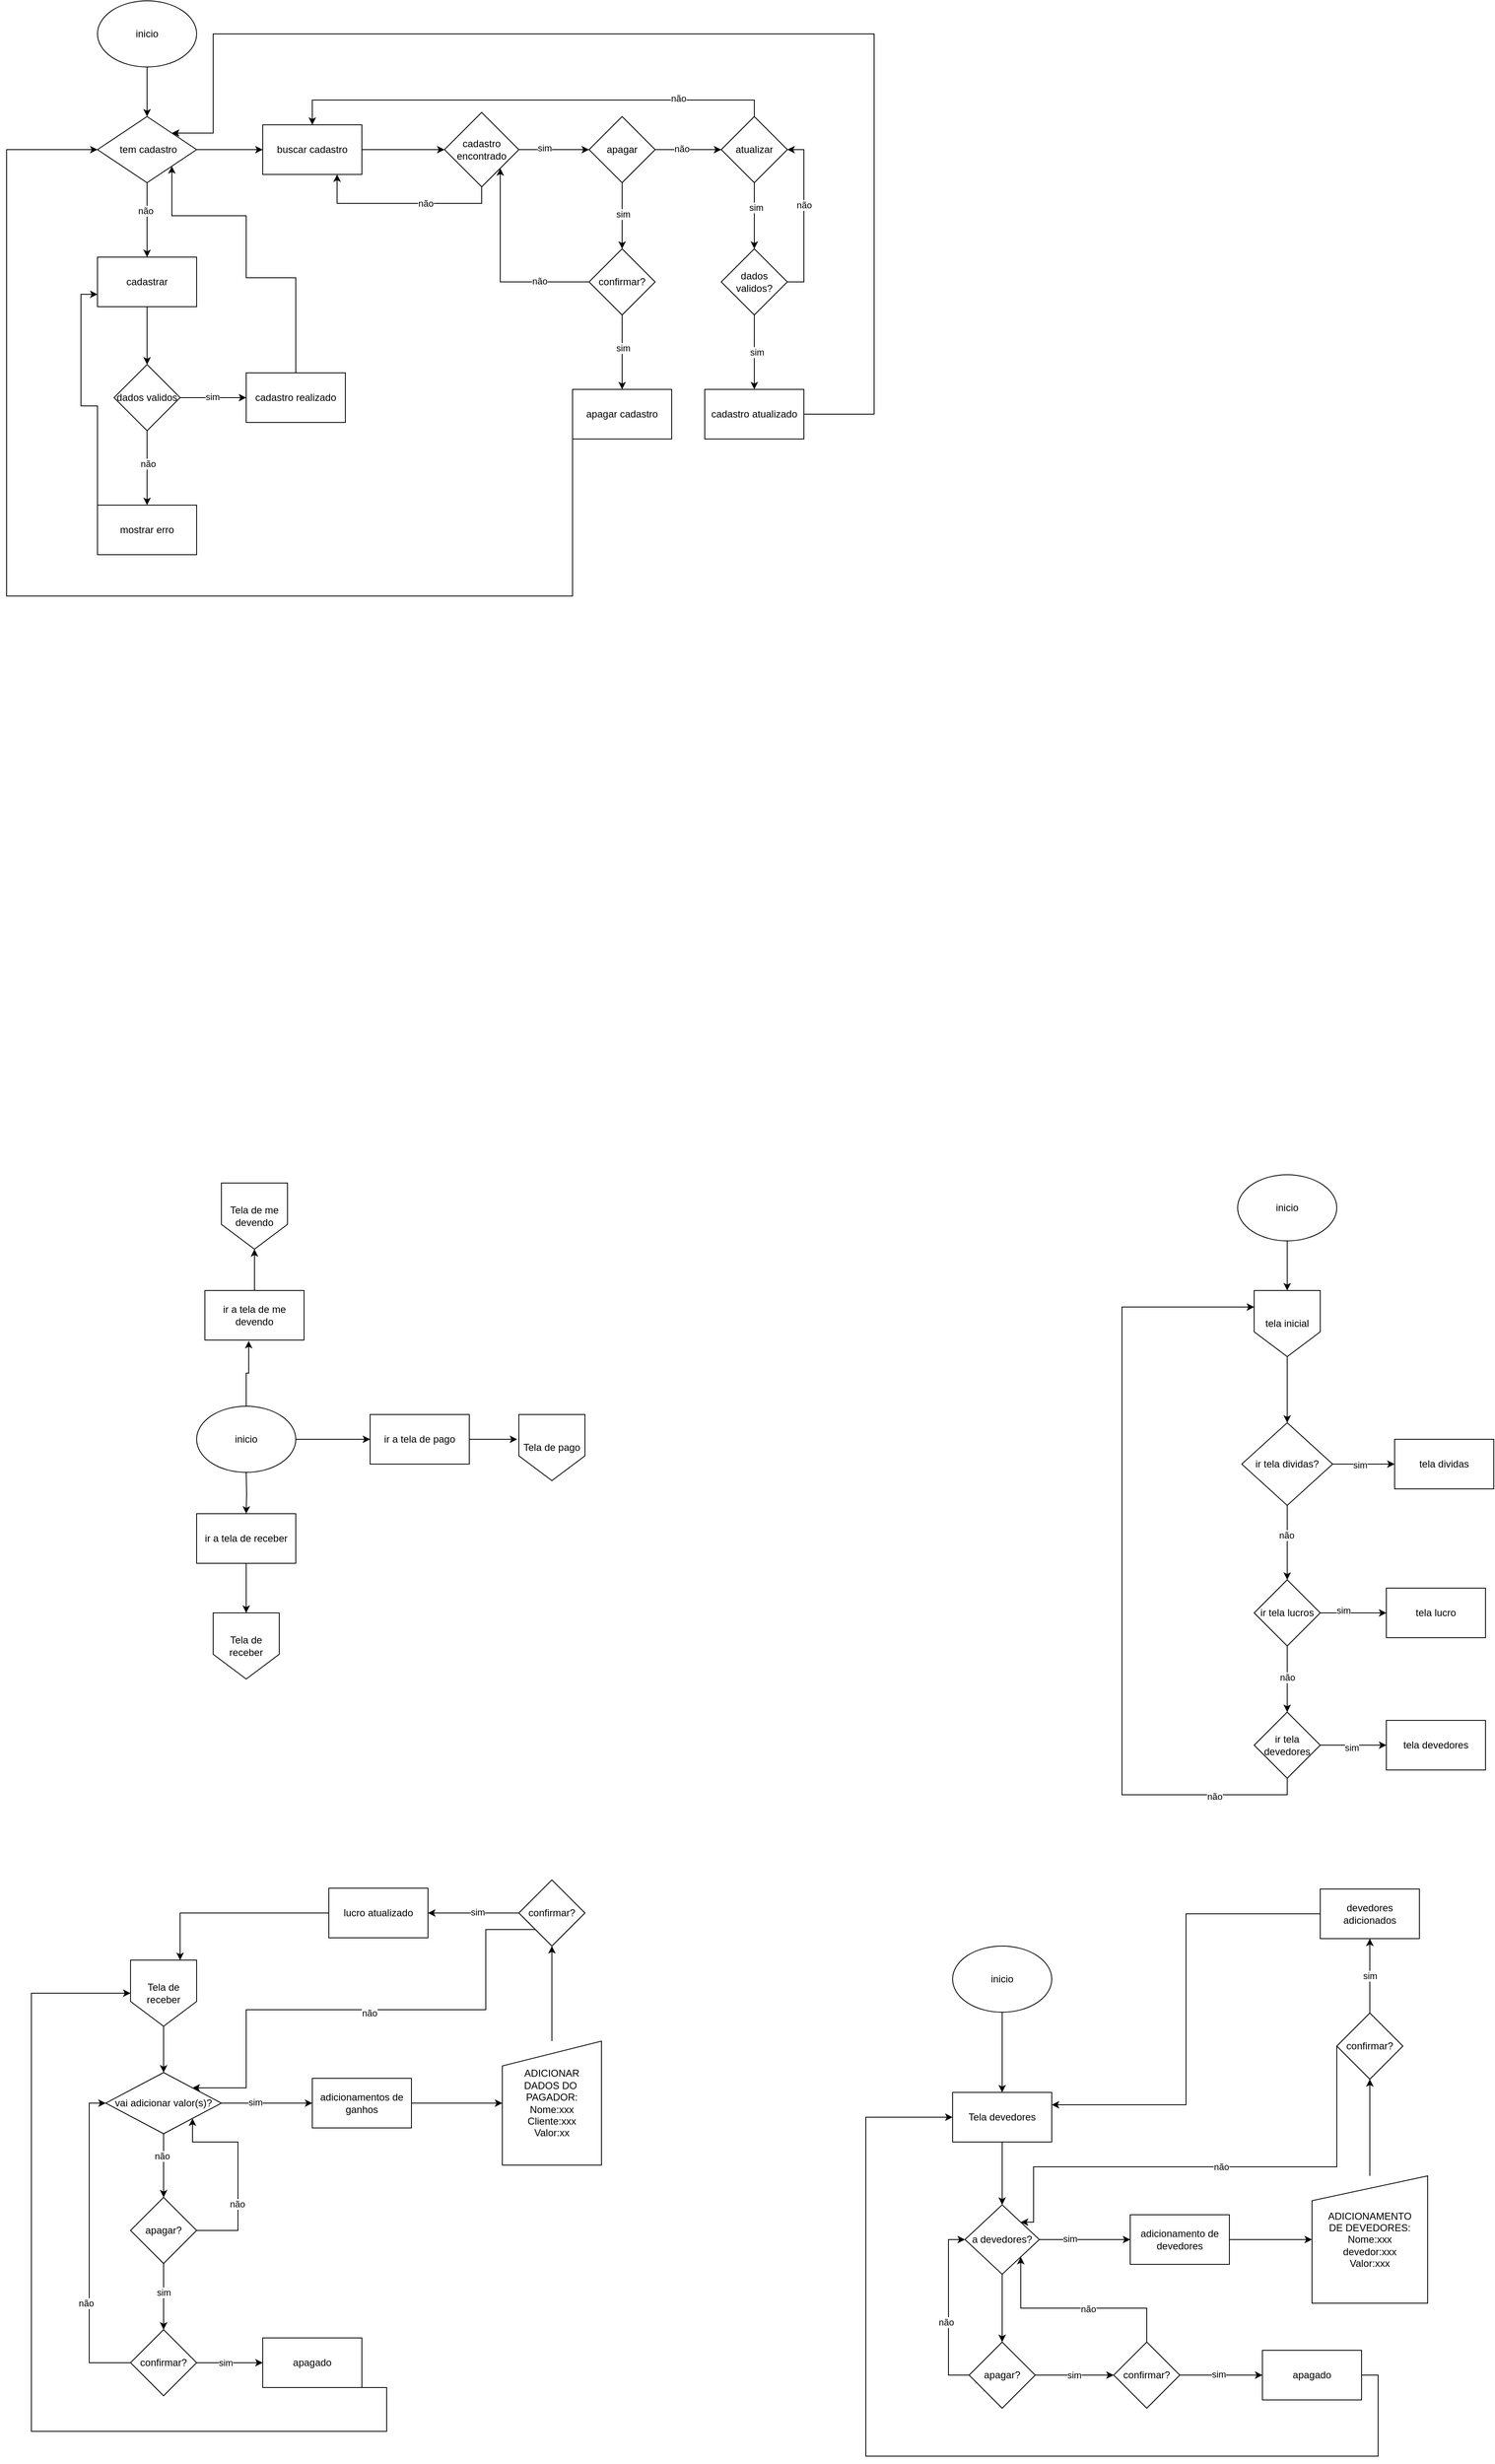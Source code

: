 <mxfile version="24.4.7" type="device">
  <diagram name="Página-1" id="Dq87rdSpJrZvdUK0JQJ7">
    <mxGraphModel dx="1434" dy="1951" grid="1" gridSize="10" guides="1" tooltips="1" connect="1" arrows="1" fold="1" page="1" pageScale="1" pageWidth="827" pageHeight="1169" math="0" shadow="0">
      <root>
        <mxCell id="0" />
        <mxCell id="1" parent="0" />
        <mxCell id="iWvtweeKXFTA9S-Jjv0f-59" style="edgeStyle=orthogonalEdgeStyle;rounded=0;orthogonalLoop=1;jettySize=auto;html=1;exitX=1;exitY=0.5;exitDx=0;exitDy=0;entryX=0;entryY=0.5;entryDx=0;entryDy=0;" parent="1" source="iWvtweeKXFTA9S-Jjv0f-1" target="iWvtweeKXFTA9S-Jjv0f-56" edge="1">
          <mxGeometry relative="1" as="geometry" />
        </mxCell>
        <mxCell id="iWvtweeKXFTA9S-Jjv0f-1" value="inicio" style="ellipse;whiteSpace=wrap;html=1;" parent="1" vertex="1">
          <mxGeometry x="370" y="1180" width="120" height="80" as="geometry" />
        </mxCell>
        <mxCell id="iWvtweeKXFTA9S-Jjv0f-16" style="edgeStyle=orthogonalEdgeStyle;rounded=0;orthogonalLoop=1;jettySize=auto;html=1;exitX=1;exitY=0.5;exitDx=0;exitDy=0;entryX=0;entryY=0.5;entryDx=0;entryDy=0;" parent="1" source="iWvtweeKXFTA9S-Jjv0f-9" target="StGAW8BH5rR5Qz4ilALS-1" edge="1">
          <mxGeometry relative="1" as="geometry">
            <mxPoint x="480" y="2022.5" as="targetPoint" />
          </mxGeometry>
        </mxCell>
        <mxCell id="iWvtweeKXFTA9S-Jjv0f-17" value="sim" style="edgeLabel;html=1;align=center;verticalAlign=middle;resizable=0;points=[];" parent="iWvtweeKXFTA9S-Jjv0f-16" vertex="1" connectable="0">
          <mxGeometry x="-0.251" y="1" relative="1" as="geometry">
            <mxPoint as="offset" />
          </mxGeometry>
        </mxCell>
        <mxCell id="StGAW8BH5rR5Qz4ilALS-13" value="" style="edgeStyle=orthogonalEdgeStyle;rounded=0;orthogonalLoop=1;jettySize=auto;html=1;" edge="1" parent="1" source="iWvtweeKXFTA9S-Jjv0f-9" target="StGAW8BH5rR5Qz4ilALS-12">
          <mxGeometry relative="1" as="geometry" />
        </mxCell>
        <mxCell id="StGAW8BH5rR5Qz4ilALS-16" value="não" style="edgeLabel;html=1;align=center;verticalAlign=middle;resizable=0;points=[];" vertex="1" connectable="0" parent="StGAW8BH5rR5Qz4ilALS-13">
          <mxGeometry x="-0.299" y="-2" relative="1" as="geometry">
            <mxPoint as="offset" />
          </mxGeometry>
        </mxCell>
        <mxCell id="iWvtweeKXFTA9S-Jjv0f-9" value="vai adicionar valor(s)?" style="rhombus;whiteSpace=wrap;html=1;" parent="1" vertex="1">
          <mxGeometry x="260" y="1986" width="140" height="74" as="geometry" />
        </mxCell>
        <mxCell id="iWvtweeKXFTA9S-Jjv0f-18" style="edgeStyle=orthogonalEdgeStyle;rounded=0;orthogonalLoop=1;jettySize=auto;html=1;exitX=0.5;exitY=1;exitDx=0;exitDy=0;entryX=0.5;entryY=0;entryDx=0;entryDy=0;" parent="1" target="iWvtweeKXFTA9S-Jjv0f-54" edge="1">
          <mxGeometry relative="1" as="geometry">
            <mxPoint x="430" y="1302" as="targetPoint" />
            <mxPoint x="430" y="1260" as="sourcePoint" />
          </mxGeometry>
        </mxCell>
        <mxCell id="iWvtweeKXFTA9S-Jjv0f-53" style="edgeStyle=orthogonalEdgeStyle;rounded=0;orthogonalLoop=1;jettySize=auto;html=1;exitX=0.5;exitY=1;exitDx=0;exitDy=0;entryX=0.5;entryY=0;entryDx=0;entryDy=0;" parent="1" source="iWvtweeKXFTA9S-Jjv0f-54" target="iWvtweeKXFTA9S-Jjv0f-22" edge="1">
          <mxGeometry relative="1" as="geometry">
            <mxPoint x="430" y="1390" as="sourcePoint" />
          </mxGeometry>
        </mxCell>
        <mxCell id="iWvtweeKXFTA9S-Jjv0f-22" value="Tela de receber" style="shape=offPageConnector;whiteSpace=wrap;html=1;" parent="1" vertex="1">
          <mxGeometry x="390" y="1430" width="80" height="80" as="geometry" />
        </mxCell>
        <mxCell id="iWvtweeKXFTA9S-Jjv0f-45" style="edgeStyle=orthogonalEdgeStyle;rounded=0;orthogonalLoop=1;jettySize=auto;html=1;exitX=0.5;exitY=1;exitDx=0;exitDy=0;entryX=0.5;entryY=0;entryDx=0;entryDy=0;" parent="1" source="iWvtweeKXFTA9S-Jjv0f-44" target="iWvtweeKXFTA9S-Jjv0f-9" edge="1">
          <mxGeometry relative="1" as="geometry" />
        </mxCell>
        <mxCell id="iWvtweeKXFTA9S-Jjv0f-44" value="Tela de receber" style="shape=offPageConnector;whiteSpace=wrap;html=1;" parent="1" vertex="1">
          <mxGeometry x="290" y="1850" width="80" height="80" as="geometry" />
        </mxCell>
        <mxCell id="iWvtweeKXFTA9S-Jjv0f-54" value="ir a tela de receber" style="rounded=0;whiteSpace=wrap;html=1;" parent="1" vertex="1">
          <mxGeometry x="370" y="1310" width="120" height="60" as="geometry" />
        </mxCell>
        <mxCell id="iWvtweeKXFTA9S-Jjv0f-56" value="ir a tela de pago" style="rounded=0;whiteSpace=wrap;html=1;" parent="1" vertex="1">
          <mxGeometry x="580" y="1190" width="120" height="60" as="geometry" />
        </mxCell>
        <mxCell id="iWvtweeKXFTA9S-Jjv0f-57" value="Tela de pago" style="shape=offPageConnector;whiteSpace=wrap;html=1;" parent="1" vertex="1">
          <mxGeometry x="760" y="1190" width="80" height="80" as="geometry" />
        </mxCell>
        <mxCell id="iWvtweeKXFTA9S-Jjv0f-58" style="edgeStyle=orthogonalEdgeStyle;rounded=0;orthogonalLoop=1;jettySize=auto;html=1;entryX=-0.025;entryY=0.375;entryDx=0;entryDy=0;entryPerimeter=0;" parent="1" source="iWvtweeKXFTA9S-Jjv0f-56" target="iWvtweeKXFTA9S-Jjv0f-57" edge="1">
          <mxGeometry relative="1" as="geometry" />
        </mxCell>
        <mxCell id="iWvtweeKXFTA9S-Jjv0f-66" style="edgeStyle=orthogonalEdgeStyle;rounded=0;orthogonalLoop=1;jettySize=auto;html=1;exitX=0.5;exitY=0;exitDx=0;exitDy=0;entryX=0.5;entryY=1;entryDx=0;entryDy=0;" parent="1" source="iWvtweeKXFTA9S-Jjv0f-60" target="iWvtweeKXFTA9S-Jjv0f-61" edge="1">
          <mxGeometry relative="1" as="geometry" />
        </mxCell>
        <mxCell id="iWvtweeKXFTA9S-Jjv0f-60" value="ir a tela de me devendo" style="rounded=0;whiteSpace=wrap;html=1;" parent="1" vertex="1">
          <mxGeometry x="380" y="1040" width="120" height="60" as="geometry" />
        </mxCell>
        <mxCell id="iWvtweeKXFTA9S-Jjv0f-61" value="Tela de me devendo" style="shape=offPageConnector;whiteSpace=wrap;html=1;" parent="1" vertex="1">
          <mxGeometry x="400" y="910" width="80" height="80" as="geometry" />
        </mxCell>
        <mxCell id="iWvtweeKXFTA9S-Jjv0f-65" style="edgeStyle=orthogonalEdgeStyle;rounded=0;orthogonalLoop=1;jettySize=auto;html=1;exitX=0.5;exitY=0;exitDx=0;exitDy=0;entryX=0.442;entryY=1.017;entryDx=0;entryDy=0;entryPerimeter=0;" parent="1" source="iWvtweeKXFTA9S-Jjv0f-1" target="iWvtweeKXFTA9S-Jjv0f-60" edge="1">
          <mxGeometry relative="1" as="geometry" />
        </mxCell>
        <mxCell id="iWvtweeKXFTA9S-Jjv0f-79" style="edgeStyle=orthogonalEdgeStyle;rounded=0;orthogonalLoop=1;jettySize=auto;html=1;exitX=0.5;exitY=1;exitDx=0;exitDy=0;entryX=0.5;entryY=0;entryDx=0;entryDy=0;" parent="1" source="iWvtweeKXFTA9S-Jjv0f-77" target="iWvtweeKXFTA9S-Jjv0f-78" edge="1">
          <mxGeometry relative="1" as="geometry" />
        </mxCell>
        <mxCell id="iWvtweeKXFTA9S-Jjv0f-77" value="inicio" style="ellipse;whiteSpace=wrap;html=1;" parent="1" vertex="1">
          <mxGeometry x="250" y="-520" width="120" height="80" as="geometry" />
        </mxCell>
        <mxCell id="StGAW8BH5rR5Qz4ilALS-88" value="" style="edgeStyle=orthogonalEdgeStyle;rounded=0;orthogonalLoop=1;jettySize=auto;html=1;" edge="1" parent="1" source="iWvtweeKXFTA9S-Jjv0f-78" target="StGAW8BH5rR5Qz4ilALS-87">
          <mxGeometry relative="1" as="geometry" />
        </mxCell>
        <mxCell id="StGAW8BH5rR5Qz4ilALS-104" value="" style="edgeStyle=orthogonalEdgeStyle;rounded=0;orthogonalLoop=1;jettySize=auto;html=1;" edge="1" parent="1" source="iWvtweeKXFTA9S-Jjv0f-78" target="StGAW8BH5rR5Qz4ilALS-103">
          <mxGeometry relative="1" as="geometry" />
        </mxCell>
        <mxCell id="StGAW8BH5rR5Qz4ilALS-124" value="não" style="edgeLabel;html=1;align=center;verticalAlign=middle;resizable=0;points=[];" vertex="1" connectable="0" parent="StGAW8BH5rR5Qz4ilALS-104">
          <mxGeometry x="-0.244" y="-2" relative="1" as="geometry">
            <mxPoint as="offset" />
          </mxGeometry>
        </mxCell>
        <mxCell id="iWvtweeKXFTA9S-Jjv0f-78" value="&amp;nbsp;tem cadastro" style="rhombus;whiteSpace=wrap;html=1;" parent="1" vertex="1">
          <mxGeometry x="250" y="-380" width="120" height="80" as="geometry" />
        </mxCell>
        <mxCell id="StGAW8BH5rR5Qz4ilALS-3" style="edgeStyle=orthogonalEdgeStyle;rounded=0;orthogonalLoop=1;jettySize=auto;html=1;exitX=1;exitY=0.5;exitDx=0;exitDy=0;entryX=0;entryY=0.5;entryDx=0;entryDy=0;" edge="1" parent="1" source="StGAW8BH5rR5Qz4ilALS-1" target="StGAW8BH5rR5Qz4ilALS-2">
          <mxGeometry relative="1" as="geometry" />
        </mxCell>
        <mxCell id="StGAW8BH5rR5Qz4ilALS-1" value="adicionamentos de ganhos" style="rounded=0;whiteSpace=wrap;html=1;" vertex="1" parent="1">
          <mxGeometry x="510" y="1993" width="120" height="60" as="geometry" />
        </mxCell>
        <mxCell id="StGAW8BH5rR5Qz4ilALS-5" value="" style="edgeStyle=orthogonalEdgeStyle;rounded=0;orthogonalLoop=1;jettySize=auto;html=1;" edge="1" parent="1" source="StGAW8BH5rR5Qz4ilALS-2" target="StGAW8BH5rR5Qz4ilALS-4">
          <mxGeometry relative="1" as="geometry" />
        </mxCell>
        <mxCell id="StGAW8BH5rR5Qz4ilALS-2" value="ADICIONAR&lt;div&gt;DADOS DO&amp;nbsp;&lt;/div&gt;&lt;div&gt;PAGADOR:&lt;/div&gt;&lt;div&gt;Nome:xxx&lt;/div&gt;&lt;div&gt;Cliente:xxx&lt;/div&gt;&lt;div&gt;Valor:xx&lt;/div&gt;" style="shape=manualInput;whiteSpace=wrap;html=1;" vertex="1" parent="1">
          <mxGeometry x="740" y="1948" width="120" height="150" as="geometry" />
        </mxCell>
        <mxCell id="StGAW8BH5rR5Qz4ilALS-7" value="" style="edgeStyle=orthogonalEdgeStyle;rounded=0;orthogonalLoop=1;jettySize=auto;html=1;" edge="1" parent="1" source="StGAW8BH5rR5Qz4ilALS-4" target="StGAW8BH5rR5Qz4ilALS-6">
          <mxGeometry relative="1" as="geometry" />
        </mxCell>
        <mxCell id="StGAW8BH5rR5Qz4ilALS-9" value="sim" style="edgeLabel;html=1;align=center;verticalAlign=middle;resizable=0;points=[];" vertex="1" connectable="0" parent="StGAW8BH5rR5Qz4ilALS-7">
          <mxGeometry x="-0.091" y="-1" relative="1" as="geometry">
            <mxPoint as="offset" />
          </mxGeometry>
        </mxCell>
        <mxCell id="StGAW8BH5rR5Qz4ilALS-10" style="edgeStyle=orthogonalEdgeStyle;rounded=0;orthogonalLoop=1;jettySize=auto;html=1;exitX=0;exitY=1;exitDx=0;exitDy=0;entryX=1;entryY=0;entryDx=0;entryDy=0;" edge="1" parent="1" source="StGAW8BH5rR5Qz4ilALS-4" target="iWvtweeKXFTA9S-Jjv0f-9">
          <mxGeometry relative="1" as="geometry">
            <Array as="points">
              <mxPoint x="720" y="1813" />
              <mxPoint x="720" y="1910" />
              <mxPoint x="430" y="1910" />
              <mxPoint x="430" y="2005" />
            </Array>
          </mxGeometry>
        </mxCell>
        <mxCell id="StGAW8BH5rR5Qz4ilALS-11" value="não" style="edgeLabel;html=1;align=center;verticalAlign=middle;resizable=0;points=[];" vertex="1" connectable="0" parent="StGAW8BH5rR5Qz4ilALS-10">
          <mxGeometry x="-0.015" y="4" relative="1" as="geometry">
            <mxPoint as="offset" />
          </mxGeometry>
        </mxCell>
        <mxCell id="StGAW8BH5rR5Qz4ilALS-4" value="confirmar?" style="rhombus;whiteSpace=wrap;html=1;" vertex="1" parent="1">
          <mxGeometry x="760" y="1753" width="80" height="80" as="geometry" />
        </mxCell>
        <mxCell id="StGAW8BH5rR5Qz4ilALS-8" style="edgeStyle=orthogonalEdgeStyle;rounded=0;orthogonalLoop=1;jettySize=auto;html=1;exitX=0;exitY=0.5;exitDx=0;exitDy=0;entryX=0.75;entryY=0;entryDx=0;entryDy=0;" edge="1" parent="1" source="StGAW8BH5rR5Qz4ilALS-6" target="iWvtweeKXFTA9S-Jjv0f-44">
          <mxGeometry relative="1" as="geometry" />
        </mxCell>
        <mxCell id="StGAW8BH5rR5Qz4ilALS-6" value="lucro atualizado" style="whiteSpace=wrap;html=1;" vertex="1" parent="1">
          <mxGeometry x="530" y="1763" width="120" height="60" as="geometry" />
        </mxCell>
        <mxCell id="StGAW8BH5rR5Qz4ilALS-15" value="" style="edgeStyle=orthogonalEdgeStyle;rounded=0;orthogonalLoop=1;jettySize=auto;html=1;" edge="1" parent="1" source="StGAW8BH5rR5Qz4ilALS-12" target="StGAW8BH5rR5Qz4ilALS-14">
          <mxGeometry relative="1" as="geometry" />
        </mxCell>
        <mxCell id="StGAW8BH5rR5Qz4ilALS-17" value="sim" style="edgeLabel;html=1;align=center;verticalAlign=middle;resizable=0;points=[];" vertex="1" connectable="0" parent="StGAW8BH5rR5Qz4ilALS-15">
          <mxGeometry x="-0.125" relative="1" as="geometry">
            <mxPoint as="offset" />
          </mxGeometry>
        </mxCell>
        <mxCell id="StGAW8BH5rR5Qz4ilALS-21" style="edgeStyle=orthogonalEdgeStyle;rounded=0;orthogonalLoop=1;jettySize=auto;html=1;exitX=1;exitY=0.5;exitDx=0;exitDy=0;entryX=1;entryY=1;entryDx=0;entryDy=0;" edge="1" parent="1" source="StGAW8BH5rR5Qz4ilALS-12" target="iWvtweeKXFTA9S-Jjv0f-9">
          <mxGeometry relative="1" as="geometry">
            <Array as="points">
              <mxPoint x="420" y="2177" />
              <mxPoint x="420" y="2070" />
              <mxPoint x="365" y="2070" />
            </Array>
          </mxGeometry>
        </mxCell>
        <mxCell id="StGAW8BH5rR5Qz4ilALS-22" value="não" style="edgeLabel;html=1;align=center;verticalAlign=middle;resizable=0;points=[];" vertex="1" connectable="0" parent="StGAW8BH5rR5Qz4ilALS-21">
          <mxGeometry x="-0.313" y="1" relative="1" as="geometry">
            <mxPoint as="offset" />
          </mxGeometry>
        </mxCell>
        <mxCell id="StGAW8BH5rR5Qz4ilALS-12" value="apagar?" style="rhombus;whiteSpace=wrap;html=1;" vertex="1" parent="1">
          <mxGeometry x="290" y="2137" width="80" height="80" as="geometry" />
        </mxCell>
        <mxCell id="StGAW8BH5rR5Qz4ilALS-20" value="" style="edgeStyle=orthogonalEdgeStyle;rounded=0;orthogonalLoop=1;jettySize=auto;html=1;" edge="1" parent="1" source="StGAW8BH5rR5Qz4ilALS-14" target="StGAW8BH5rR5Qz4ilALS-19">
          <mxGeometry relative="1" as="geometry" />
        </mxCell>
        <mxCell id="StGAW8BH5rR5Qz4ilALS-25" value="sim" style="edgeLabel;html=1;align=center;verticalAlign=middle;resizable=0;points=[];" vertex="1" connectable="0" parent="StGAW8BH5rR5Qz4ilALS-20">
          <mxGeometry x="-0.125" relative="1" as="geometry">
            <mxPoint as="offset" />
          </mxGeometry>
        </mxCell>
        <mxCell id="StGAW8BH5rR5Qz4ilALS-23" style="edgeStyle=orthogonalEdgeStyle;rounded=0;orthogonalLoop=1;jettySize=auto;html=1;exitX=0;exitY=0.5;exitDx=0;exitDy=0;entryX=0;entryY=0.5;entryDx=0;entryDy=0;" edge="1" parent="1" source="StGAW8BH5rR5Qz4ilALS-14" target="iWvtweeKXFTA9S-Jjv0f-9">
          <mxGeometry relative="1" as="geometry" />
        </mxCell>
        <mxCell id="StGAW8BH5rR5Qz4ilALS-24" value="não" style="edgeLabel;html=1;align=center;verticalAlign=middle;resizable=0;points=[];" vertex="1" connectable="0" parent="StGAW8BH5rR5Qz4ilALS-23">
          <mxGeometry x="-0.365" y="4" relative="1" as="geometry">
            <mxPoint as="offset" />
          </mxGeometry>
        </mxCell>
        <mxCell id="StGAW8BH5rR5Qz4ilALS-14" value="confirmar?" style="rhombus;whiteSpace=wrap;html=1;" vertex="1" parent="1">
          <mxGeometry x="290" y="2297" width="80" height="80" as="geometry" />
        </mxCell>
        <mxCell id="StGAW8BH5rR5Qz4ilALS-62" style="edgeStyle=orthogonalEdgeStyle;rounded=0;orthogonalLoop=1;jettySize=auto;html=1;exitX=1;exitY=1;exitDx=0;exitDy=0;entryX=0;entryY=0.5;entryDx=0;entryDy=0;" edge="1" parent="1" source="StGAW8BH5rR5Qz4ilALS-19" target="iWvtweeKXFTA9S-Jjv0f-44">
          <mxGeometry relative="1" as="geometry">
            <Array as="points">
              <mxPoint x="600" y="2367" />
              <mxPoint x="600" y="2420" />
              <mxPoint x="170" y="2420" />
              <mxPoint x="170" y="1890" />
            </Array>
          </mxGeometry>
        </mxCell>
        <mxCell id="StGAW8BH5rR5Qz4ilALS-19" value="apagado" style="whiteSpace=wrap;html=1;" vertex="1" parent="1">
          <mxGeometry x="450" y="2307" width="120" height="60" as="geometry" />
        </mxCell>
        <mxCell id="StGAW8BH5rR5Qz4ilALS-56" style="edgeStyle=orthogonalEdgeStyle;rounded=0;orthogonalLoop=1;jettySize=auto;html=1;exitX=0.5;exitY=1;exitDx=0;exitDy=0;entryX=0.5;entryY=0;entryDx=0;entryDy=0;" edge="1" parent="1" source="StGAW8BH5rR5Qz4ilALS-26" target="StGAW8BH5rR5Qz4ilALS-55">
          <mxGeometry relative="1" as="geometry" />
        </mxCell>
        <mxCell id="StGAW8BH5rR5Qz4ilALS-26" value="inicio" style="ellipse;whiteSpace=wrap;html=1;" vertex="1" parent="1">
          <mxGeometry x="1285" y="1833" width="120" height="80" as="geometry" />
        </mxCell>
        <mxCell id="StGAW8BH5rR5Qz4ilALS-30" value="" style="edgeStyle=orthogonalEdgeStyle;rounded=0;orthogonalLoop=1;jettySize=auto;html=1;" edge="1" parent="1" source="StGAW8BH5rR5Qz4ilALS-27" target="StGAW8BH5rR5Qz4ilALS-29">
          <mxGeometry relative="1" as="geometry" />
        </mxCell>
        <mxCell id="StGAW8BH5rR5Qz4ilALS-41" value="sim" style="edgeLabel;html=1;align=center;verticalAlign=middle;resizable=0;points=[];" vertex="1" connectable="0" parent="StGAW8BH5rR5Qz4ilALS-30">
          <mxGeometry x="-0.323" y="1" relative="1" as="geometry">
            <mxPoint as="offset" />
          </mxGeometry>
        </mxCell>
        <mxCell id="StGAW8BH5rR5Qz4ilALS-43" value="" style="edgeStyle=orthogonalEdgeStyle;rounded=0;orthogonalLoop=1;jettySize=auto;html=1;" edge="1" parent="1" source="StGAW8BH5rR5Qz4ilALS-27" target="StGAW8BH5rR5Qz4ilALS-42">
          <mxGeometry relative="1" as="geometry" />
        </mxCell>
        <mxCell id="StGAW8BH5rR5Qz4ilALS-27" value="a devedores?" style="rhombus;whiteSpace=wrap;html=1;" vertex="1" parent="1">
          <mxGeometry x="1300" y="2146" width="90" height="84" as="geometry" />
        </mxCell>
        <mxCell id="StGAW8BH5rR5Qz4ilALS-32" style="edgeStyle=orthogonalEdgeStyle;rounded=0;orthogonalLoop=1;jettySize=auto;html=1;exitX=1;exitY=0.5;exitDx=0;exitDy=0;entryX=0;entryY=0.5;entryDx=0;entryDy=0;" edge="1" parent="1" source="StGAW8BH5rR5Qz4ilALS-29" target="StGAW8BH5rR5Qz4ilALS-31">
          <mxGeometry relative="1" as="geometry" />
        </mxCell>
        <mxCell id="StGAW8BH5rR5Qz4ilALS-29" value="adicionamento de devedores" style="whiteSpace=wrap;html=1;" vertex="1" parent="1">
          <mxGeometry x="1500" y="2158" width="120" height="60" as="geometry" />
        </mxCell>
        <mxCell id="StGAW8BH5rR5Qz4ilALS-34" value="" style="edgeStyle=orthogonalEdgeStyle;rounded=0;orthogonalLoop=1;jettySize=auto;html=1;" edge="1" parent="1" source="StGAW8BH5rR5Qz4ilALS-31" target="StGAW8BH5rR5Qz4ilALS-33">
          <mxGeometry relative="1" as="geometry" />
        </mxCell>
        <mxCell id="StGAW8BH5rR5Qz4ilALS-31" value="ADICIONAMENTO&lt;div&gt;DE DEVEDORES:&lt;/div&gt;&lt;div&gt;Nome:xxx&lt;/div&gt;&lt;div&gt;devedor:xxx&lt;/div&gt;&lt;div&gt;Valor:xxx&lt;/div&gt;" style="shape=manualInput;whiteSpace=wrap;html=1;" vertex="1" parent="1">
          <mxGeometry x="1720" y="2111" width="140" height="154" as="geometry" />
        </mxCell>
        <mxCell id="StGAW8BH5rR5Qz4ilALS-36" value="" style="edgeStyle=orthogonalEdgeStyle;rounded=0;orthogonalLoop=1;jettySize=auto;html=1;" edge="1" parent="1" source="StGAW8BH5rR5Qz4ilALS-33" target="StGAW8BH5rR5Qz4ilALS-35">
          <mxGeometry relative="1" as="geometry" />
        </mxCell>
        <mxCell id="StGAW8BH5rR5Qz4ilALS-37" value="sim" style="edgeLabel;html=1;align=center;verticalAlign=middle;resizable=0;points=[];" vertex="1" connectable="0" parent="StGAW8BH5rR5Qz4ilALS-36">
          <mxGeometry relative="1" as="geometry">
            <mxPoint as="offset" />
          </mxGeometry>
        </mxCell>
        <mxCell id="StGAW8BH5rR5Qz4ilALS-38" style="edgeStyle=orthogonalEdgeStyle;rounded=0;orthogonalLoop=1;jettySize=auto;html=1;exitX=0;exitY=0.5;exitDx=0;exitDy=0;entryX=1;entryY=0;entryDx=0;entryDy=0;" edge="1" parent="1" source="StGAW8BH5rR5Qz4ilALS-33" target="StGAW8BH5rR5Qz4ilALS-27">
          <mxGeometry relative="1" as="geometry">
            <Array as="points">
              <mxPoint x="1750" y="2100" />
              <mxPoint x="1383" y="2100" />
            </Array>
          </mxGeometry>
        </mxCell>
        <mxCell id="StGAW8BH5rR5Qz4ilALS-39" value="não" style="edgeLabel;html=1;align=center;verticalAlign=middle;resizable=0;points=[];" vertex="1" connectable="0" parent="StGAW8BH5rR5Qz4ilALS-38">
          <mxGeometry x="-0.039" relative="1" as="geometry">
            <mxPoint as="offset" />
          </mxGeometry>
        </mxCell>
        <mxCell id="StGAW8BH5rR5Qz4ilALS-33" value="confirmar?" style="rhombus;whiteSpace=wrap;html=1;" vertex="1" parent="1">
          <mxGeometry x="1750" y="1914" width="80" height="80" as="geometry" />
        </mxCell>
        <mxCell id="StGAW8BH5rR5Qz4ilALS-57" style="edgeStyle=orthogonalEdgeStyle;rounded=0;orthogonalLoop=1;jettySize=auto;html=1;exitX=0;exitY=0.5;exitDx=0;exitDy=0;entryX=1;entryY=0.25;entryDx=0;entryDy=0;" edge="1" parent="1" source="StGAW8BH5rR5Qz4ilALS-35" target="StGAW8BH5rR5Qz4ilALS-55">
          <mxGeometry relative="1" as="geometry" />
        </mxCell>
        <mxCell id="StGAW8BH5rR5Qz4ilALS-35" value="devedores adicionados" style="whiteSpace=wrap;html=1;" vertex="1" parent="1">
          <mxGeometry x="1730" y="1764" width="120" height="60" as="geometry" />
        </mxCell>
        <mxCell id="StGAW8BH5rR5Qz4ilALS-45" value="" style="edgeStyle=orthogonalEdgeStyle;rounded=0;orthogonalLoop=1;jettySize=auto;html=1;" edge="1" parent="1" source="StGAW8BH5rR5Qz4ilALS-42" target="StGAW8BH5rR5Qz4ilALS-44">
          <mxGeometry relative="1" as="geometry" />
        </mxCell>
        <mxCell id="StGAW8BH5rR5Qz4ilALS-52" value="sim" style="edgeLabel;html=1;align=center;verticalAlign=middle;resizable=0;points=[];" vertex="1" connectable="0" parent="StGAW8BH5rR5Qz4ilALS-45">
          <mxGeometry x="-0.025" relative="1" as="geometry">
            <mxPoint as="offset" />
          </mxGeometry>
        </mxCell>
        <mxCell id="StGAW8BH5rR5Qz4ilALS-50" style="edgeStyle=orthogonalEdgeStyle;rounded=0;orthogonalLoop=1;jettySize=auto;html=1;exitX=0;exitY=0.5;exitDx=0;exitDy=0;entryX=0;entryY=0.5;entryDx=0;entryDy=0;" edge="1" parent="1" source="StGAW8BH5rR5Qz4ilALS-42" target="StGAW8BH5rR5Qz4ilALS-27">
          <mxGeometry relative="1" as="geometry" />
        </mxCell>
        <mxCell id="StGAW8BH5rR5Qz4ilALS-51" value="não" style="edgeLabel;html=1;align=center;verticalAlign=middle;resizable=0;points=[];" vertex="1" connectable="0" parent="StGAW8BH5rR5Qz4ilALS-50">
          <mxGeometry x="-0.148" y="3" relative="1" as="geometry">
            <mxPoint as="offset" />
          </mxGeometry>
        </mxCell>
        <mxCell id="StGAW8BH5rR5Qz4ilALS-42" value="apagar?" style="rhombus;whiteSpace=wrap;html=1;" vertex="1" parent="1">
          <mxGeometry x="1305" y="2312" width="80" height="80" as="geometry" />
        </mxCell>
        <mxCell id="StGAW8BH5rR5Qz4ilALS-47" value="" style="edgeStyle=orthogonalEdgeStyle;rounded=0;orthogonalLoop=1;jettySize=auto;html=1;" edge="1" parent="1" source="StGAW8BH5rR5Qz4ilALS-44" target="StGAW8BH5rR5Qz4ilALS-46">
          <mxGeometry relative="1" as="geometry" />
        </mxCell>
        <mxCell id="StGAW8BH5rR5Qz4ilALS-53" value="sim" style="edgeLabel;html=1;align=center;verticalAlign=middle;resizable=0;points=[];" vertex="1" connectable="0" parent="StGAW8BH5rR5Qz4ilALS-47">
          <mxGeometry x="-0.067" y="1" relative="1" as="geometry">
            <mxPoint as="offset" />
          </mxGeometry>
        </mxCell>
        <mxCell id="StGAW8BH5rR5Qz4ilALS-48" style="edgeStyle=orthogonalEdgeStyle;rounded=0;orthogonalLoop=1;jettySize=auto;html=1;exitX=0.5;exitY=0;exitDx=0;exitDy=0;entryX=1;entryY=1;entryDx=0;entryDy=0;" edge="1" parent="1" source="StGAW8BH5rR5Qz4ilALS-44" target="StGAW8BH5rR5Qz4ilALS-27">
          <mxGeometry relative="1" as="geometry" />
        </mxCell>
        <mxCell id="StGAW8BH5rR5Qz4ilALS-49" value="não" style="edgeLabel;html=1;align=center;verticalAlign=middle;resizable=0;points=[];" vertex="1" connectable="0" parent="StGAW8BH5rR5Qz4ilALS-48">
          <mxGeometry x="-0.118" y="1" relative="1" as="geometry">
            <mxPoint as="offset" />
          </mxGeometry>
        </mxCell>
        <mxCell id="StGAW8BH5rR5Qz4ilALS-44" value="confirmar?" style="rhombus;whiteSpace=wrap;html=1;" vertex="1" parent="1">
          <mxGeometry x="1480" y="2312" width="80" height="80" as="geometry" />
        </mxCell>
        <mxCell id="StGAW8BH5rR5Qz4ilALS-60" style="edgeStyle=orthogonalEdgeStyle;rounded=0;orthogonalLoop=1;jettySize=auto;html=1;exitX=1;exitY=0.5;exitDx=0;exitDy=0;entryX=0;entryY=0.5;entryDx=0;entryDy=0;" edge="1" parent="1" source="StGAW8BH5rR5Qz4ilALS-46" target="StGAW8BH5rR5Qz4ilALS-55">
          <mxGeometry relative="1" as="geometry">
            <mxPoint x="1910" y="2347" as="targetPoint" />
            <Array as="points">
              <mxPoint x="1800" y="2352" />
              <mxPoint x="1800" y="2450" />
              <mxPoint x="1180" y="2450" />
              <mxPoint x="1180" y="2040" />
            </Array>
          </mxGeometry>
        </mxCell>
        <mxCell id="StGAW8BH5rR5Qz4ilALS-46" value="apagado" style="whiteSpace=wrap;html=1;" vertex="1" parent="1">
          <mxGeometry x="1660" y="2322" width="120" height="60" as="geometry" />
        </mxCell>
        <mxCell id="StGAW8BH5rR5Qz4ilALS-58" style="edgeStyle=orthogonalEdgeStyle;rounded=0;orthogonalLoop=1;jettySize=auto;html=1;exitX=0.5;exitY=1;exitDx=0;exitDy=0;entryX=0.5;entryY=0;entryDx=0;entryDy=0;" edge="1" parent="1" source="StGAW8BH5rR5Qz4ilALS-55" target="StGAW8BH5rR5Qz4ilALS-27">
          <mxGeometry relative="1" as="geometry" />
        </mxCell>
        <mxCell id="StGAW8BH5rR5Qz4ilALS-55" value="Tela devedores" style="rounded=0;whiteSpace=wrap;html=1;" vertex="1" parent="1">
          <mxGeometry x="1285" y="2010" width="120" height="60" as="geometry" />
        </mxCell>
        <mxCell id="StGAW8BH5rR5Qz4ilALS-67" style="edgeStyle=orthogonalEdgeStyle;rounded=0;orthogonalLoop=1;jettySize=auto;html=1;exitX=0.5;exitY=1;exitDx=0;exitDy=0;entryX=0.5;entryY=0;entryDx=0;entryDy=0;" edge="1" parent="1" source="StGAW8BH5rR5Qz4ilALS-61" target="StGAW8BH5rR5Qz4ilALS-66">
          <mxGeometry relative="1" as="geometry" />
        </mxCell>
        <mxCell id="StGAW8BH5rR5Qz4ilALS-61" value="inicio" style="ellipse;whiteSpace=wrap;html=1;" vertex="1" parent="1">
          <mxGeometry x="1630" y="900" width="120" height="80" as="geometry" />
        </mxCell>
        <mxCell id="StGAW8BH5rR5Qz4ilALS-69" value="" style="edgeStyle=orthogonalEdgeStyle;rounded=0;orthogonalLoop=1;jettySize=auto;html=1;" edge="1" parent="1" source="StGAW8BH5rR5Qz4ilALS-66" target="StGAW8BH5rR5Qz4ilALS-68">
          <mxGeometry relative="1" as="geometry" />
        </mxCell>
        <mxCell id="StGAW8BH5rR5Qz4ilALS-66" value="tela inicial" style="shape=offPageConnector;whiteSpace=wrap;html=1;" vertex="1" parent="1">
          <mxGeometry x="1650" y="1040" width="80" height="80" as="geometry" />
        </mxCell>
        <mxCell id="StGAW8BH5rR5Qz4ilALS-71" value="" style="edgeStyle=orthogonalEdgeStyle;rounded=0;orthogonalLoop=1;jettySize=auto;html=1;" edge="1" parent="1" source="StGAW8BH5rR5Qz4ilALS-68" target="StGAW8BH5rR5Qz4ilALS-70">
          <mxGeometry relative="1" as="geometry" />
        </mxCell>
        <mxCell id="StGAW8BH5rR5Qz4ilALS-86" value="sim" style="edgeLabel;html=1;align=center;verticalAlign=middle;resizable=0;points=[];" vertex="1" connectable="0" parent="StGAW8BH5rR5Qz4ilALS-71">
          <mxGeometry x="-0.12" y="-1" relative="1" as="geometry">
            <mxPoint as="offset" />
          </mxGeometry>
        </mxCell>
        <mxCell id="StGAW8BH5rR5Qz4ilALS-73" value="" style="edgeStyle=orthogonalEdgeStyle;rounded=0;orthogonalLoop=1;jettySize=auto;html=1;" edge="1" parent="1" source="StGAW8BH5rR5Qz4ilALS-68" target="StGAW8BH5rR5Qz4ilALS-72">
          <mxGeometry relative="1" as="geometry" />
        </mxCell>
        <mxCell id="StGAW8BH5rR5Qz4ilALS-81" value="não" style="edgeLabel;html=1;align=center;verticalAlign=middle;resizable=0;points=[];" vertex="1" connectable="0" parent="StGAW8BH5rR5Qz4ilALS-73">
          <mxGeometry x="-0.2" y="-1" relative="1" as="geometry">
            <mxPoint as="offset" />
          </mxGeometry>
        </mxCell>
        <mxCell id="StGAW8BH5rR5Qz4ilALS-68" value="ir tela dividas?" style="rhombus;whiteSpace=wrap;html=1;" vertex="1" parent="1">
          <mxGeometry x="1635" y="1200" width="110" height="100" as="geometry" />
        </mxCell>
        <mxCell id="StGAW8BH5rR5Qz4ilALS-70" value="tela dividas" style="whiteSpace=wrap;html=1;" vertex="1" parent="1">
          <mxGeometry x="1820" y="1220" width="120" height="60" as="geometry" />
        </mxCell>
        <mxCell id="StGAW8BH5rR5Qz4ilALS-75" value="" style="edgeStyle=orthogonalEdgeStyle;rounded=0;orthogonalLoop=1;jettySize=auto;html=1;" edge="1" parent="1" source="StGAW8BH5rR5Qz4ilALS-72" target="StGAW8BH5rR5Qz4ilALS-74">
          <mxGeometry relative="1" as="geometry" />
        </mxCell>
        <mxCell id="StGAW8BH5rR5Qz4ilALS-85" value="sim" style="edgeLabel;html=1;align=center;verticalAlign=middle;resizable=0;points=[];" vertex="1" connectable="0" parent="StGAW8BH5rR5Qz4ilALS-75">
          <mxGeometry x="-0.3" y="3" relative="1" as="geometry">
            <mxPoint as="offset" />
          </mxGeometry>
        </mxCell>
        <mxCell id="StGAW8BH5rR5Qz4ilALS-77" value="" style="edgeStyle=orthogonalEdgeStyle;rounded=0;orthogonalLoop=1;jettySize=auto;html=1;" edge="1" parent="1" source="StGAW8BH5rR5Qz4ilALS-72" target="StGAW8BH5rR5Qz4ilALS-76">
          <mxGeometry relative="1" as="geometry" />
        </mxCell>
        <mxCell id="StGAW8BH5rR5Qz4ilALS-82" value="não" style="edgeLabel;html=1;align=center;verticalAlign=middle;resizable=0;points=[];" vertex="1" connectable="0" parent="StGAW8BH5rR5Qz4ilALS-77">
          <mxGeometry x="-0.05" relative="1" as="geometry">
            <mxPoint as="offset" />
          </mxGeometry>
        </mxCell>
        <mxCell id="StGAW8BH5rR5Qz4ilALS-72" value="ir tela lucros" style="rhombus;whiteSpace=wrap;html=1;" vertex="1" parent="1">
          <mxGeometry x="1650" y="1390" width="80" height="80" as="geometry" />
        </mxCell>
        <mxCell id="StGAW8BH5rR5Qz4ilALS-74" value="tela lucro" style="whiteSpace=wrap;html=1;" vertex="1" parent="1">
          <mxGeometry x="1810" y="1400" width="120" height="60" as="geometry" />
        </mxCell>
        <mxCell id="StGAW8BH5rR5Qz4ilALS-79" value="" style="edgeStyle=orthogonalEdgeStyle;rounded=0;orthogonalLoop=1;jettySize=auto;html=1;" edge="1" parent="1" source="StGAW8BH5rR5Qz4ilALS-76" target="StGAW8BH5rR5Qz4ilALS-78">
          <mxGeometry relative="1" as="geometry" />
        </mxCell>
        <mxCell id="StGAW8BH5rR5Qz4ilALS-84" value="sim" style="edgeLabel;html=1;align=center;verticalAlign=middle;resizable=0;points=[];" vertex="1" connectable="0" parent="StGAW8BH5rR5Qz4ilALS-79">
          <mxGeometry x="-0.067" y="-3" relative="1" as="geometry">
            <mxPoint as="offset" />
          </mxGeometry>
        </mxCell>
        <mxCell id="StGAW8BH5rR5Qz4ilALS-80" style="edgeStyle=orthogonalEdgeStyle;rounded=0;orthogonalLoop=1;jettySize=auto;html=1;exitX=0.5;exitY=1;exitDx=0;exitDy=0;entryX=0;entryY=0.25;entryDx=0;entryDy=0;" edge="1" parent="1" source="StGAW8BH5rR5Qz4ilALS-76" target="StGAW8BH5rR5Qz4ilALS-66">
          <mxGeometry relative="1" as="geometry">
            <Array as="points">
              <mxPoint x="1690" y="1650" />
              <mxPoint x="1490" y="1650" />
              <mxPoint x="1490" y="1060" />
            </Array>
          </mxGeometry>
        </mxCell>
        <mxCell id="StGAW8BH5rR5Qz4ilALS-83" value="não" style="edgeLabel;html=1;align=center;verticalAlign=middle;resizable=0;points=[];" vertex="1" connectable="0" parent="StGAW8BH5rR5Qz4ilALS-80">
          <mxGeometry x="-0.777" y="2" relative="1" as="geometry">
            <mxPoint as="offset" />
          </mxGeometry>
        </mxCell>
        <mxCell id="StGAW8BH5rR5Qz4ilALS-76" value="ir tela devedores" style="rhombus;whiteSpace=wrap;html=1;" vertex="1" parent="1">
          <mxGeometry x="1650" y="1550" width="80" height="80" as="geometry" />
        </mxCell>
        <mxCell id="StGAW8BH5rR5Qz4ilALS-78" value="tela devedores" style="whiteSpace=wrap;html=1;" vertex="1" parent="1">
          <mxGeometry x="1810" y="1560" width="120" height="60" as="geometry" />
        </mxCell>
        <mxCell id="StGAW8BH5rR5Qz4ilALS-90" value="" style="edgeStyle=orthogonalEdgeStyle;rounded=0;orthogonalLoop=1;jettySize=auto;html=1;" edge="1" parent="1" source="StGAW8BH5rR5Qz4ilALS-87" target="StGAW8BH5rR5Qz4ilALS-89">
          <mxGeometry relative="1" as="geometry" />
        </mxCell>
        <mxCell id="StGAW8BH5rR5Qz4ilALS-87" value="buscar cadastro" style="whiteSpace=wrap;html=1;" vertex="1" parent="1">
          <mxGeometry x="450" y="-370" width="120" height="60" as="geometry" />
        </mxCell>
        <mxCell id="StGAW8BH5rR5Qz4ilALS-92" value="" style="edgeStyle=orthogonalEdgeStyle;rounded=0;orthogonalLoop=1;jettySize=auto;html=1;" edge="1" parent="1" source="StGAW8BH5rR5Qz4ilALS-89" target="StGAW8BH5rR5Qz4ilALS-91">
          <mxGeometry relative="1" as="geometry" />
        </mxCell>
        <mxCell id="StGAW8BH5rR5Qz4ilALS-111" value="sim" style="edgeLabel;html=1;align=center;verticalAlign=middle;resizable=0;points=[];" vertex="1" connectable="0" parent="StGAW8BH5rR5Qz4ilALS-92">
          <mxGeometry x="-0.271" y="2" relative="1" as="geometry">
            <mxPoint as="offset" />
          </mxGeometry>
        </mxCell>
        <mxCell id="StGAW8BH5rR5Qz4ilALS-109" style="edgeStyle=orthogonalEdgeStyle;rounded=0;orthogonalLoop=1;jettySize=auto;html=1;exitX=0.5;exitY=1;exitDx=0;exitDy=0;entryX=0.75;entryY=1;entryDx=0;entryDy=0;" edge="1" parent="1" source="StGAW8BH5rR5Qz4ilALS-89" target="StGAW8BH5rR5Qz4ilALS-87">
          <mxGeometry relative="1" as="geometry" />
        </mxCell>
        <mxCell id="StGAW8BH5rR5Qz4ilALS-110" value="não" style="edgeLabel;html=1;align=center;verticalAlign=middle;resizable=0;points=[];" vertex="1" connectable="0" parent="StGAW8BH5rR5Qz4ilALS-109">
          <mxGeometry x="-0.235" relative="1" as="geometry">
            <mxPoint as="offset" />
          </mxGeometry>
        </mxCell>
        <mxCell id="StGAW8BH5rR5Qz4ilALS-89" value="cadastro&lt;div&gt;encontrado&lt;/div&gt;" style="rhombus;whiteSpace=wrap;html=1;" vertex="1" parent="1">
          <mxGeometry x="670" y="-385" width="90" height="90" as="geometry" />
        </mxCell>
        <mxCell id="StGAW8BH5rR5Qz4ilALS-94" value="" style="edgeStyle=orthogonalEdgeStyle;rounded=0;orthogonalLoop=1;jettySize=auto;html=1;" edge="1" parent="1" source="StGAW8BH5rR5Qz4ilALS-91" target="StGAW8BH5rR5Qz4ilALS-93">
          <mxGeometry relative="1" as="geometry" />
        </mxCell>
        <mxCell id="StGAW8BH5rR5Qz4ilALS-114" value="não" style="edgeLabel;html=1;align=center;verticalAlign=middle;resizable=0;points=[];" vertex="1" connectable="0" parent="StGAW8BH5rR5Qz4ilALS-94">
          <mxGeometry x="-0.2" y="1" relative="1" as="geometry">
            <mxPoint as="offset" />
          </mxGeometry>
        </mxCell>
        <mxCell id="StGAW8BH5rR5Qz4ilALS-100" value="" style="edgeStyle=orthogonalEdgeStyle;rounded=0;orthogonalLoop=1;jettySize=auto;html=1;" edge="1" parent="1" source="StGAW8BH5rR5Qz4ilALS-91" target="StGAW8BH5rR5Qz4ilALS-99">
          <mxGeometry relative="1" as="geometry" />
        </mxCell>
        <mxCell id="StGAW8BH5rR5Qz4ilALS-112" value="sim" style="edgeLabel;html=1;align=center;verticalAlign=middle;resizable=0;points=[];" vertex="1" connectable="0" parent="StGAW8BH5rR5Qz4ilALS-100">
          <mxGeometry x="-0.05" y="1" relative="1" as="geometry">
            <mxPoint as="offset" />
          </mxGeometry>
        </mxCell>
        <mxCell id="StGAW8BH5rR5Qz4ilALS-91" value="apagar" style="rhombus;whiteSpace=wrap;html=1;" vertex="1" parent="1">
          <mxGeometry x="845" y="-380" width="80" height="80" as="geometry" />
        </mxCell>
        <mxCell id="StGAW8BH5rR5Qz4ilALS-96" value="" style="edgeStyle=orthogonalEdgeStyle;rounded=0;orthogonalLoop=1;jettySize=auto;html=1;" edge="1" parent="1" source="StGAW8BH5rR5Qz4ilALS-93" target="StGAW8BH5rR5Qz4ilALS-95">
          <mxGeometry relative="1" as="geometry" />
        </mxCell>
        <mxCell id="StGAW8BH5rR5Qz4ilALS-115" value="sim" style="edgeLabel;html=1;align=center;verticalAlign=middle;resizable=0;points=[];" vertex="1" connectable="0" parent="StGAW8BH5rR5Qz4ilALS-96">
          <mxGeometry x="-0.25" y="2" relative="1" as="geometry">
            <mxPoint as="offset" />
          </mxGeometry>
        </mxCell>
        <mxCell id="StGAW8BH5rR5Qz4ilALS-121" style="edgeStyle=orthogonalEdgeStyle;rounded=0;orthogonalLoop=1;jettySize=auto;html=1;exitX=0.5;exitY=0;exitDx=0;exitDy=0;entryX=0.5;entryY=0;entryDx=0;entryDy=0;" edge="1" parent="1" source="StGAW8BH5rR5Qz4ilALS-93" target="StGAW8BH5rR5Qz4ilALS-87">
          <mxGeometry relative="1" as="geometry" />
        </mxCell>
        <mxCell id="StGAW8BH5rR5Qz4ilALS-122" value="não" style="edgeLabel;html=1;align=center;verticalAlign=middle;resizable=0;points=[];" vertex="1" connectable="0" parent="StGAW8BH5rR5Qz4ilALS-121">
          <mxGeometry x="-0.617" y="-2" relative="1" as="geometry">
            <mxPoint as="offset" />
          </mxGeometry>
        </mxCell>
        <mxCell id="StGAW8BH5rR5Qz4ilALS-93" value="atualizar" style="rhombus;whiteSpace=wrap;html=1;" vertex="1" parent="1">
          <mxGeometry x="1005" y="-380" width="80" height="80" as="geometry" />
        </mxCell>
        <mxCell id="StGAW8BH5rR5Qz4ilALS-98" value="" style="edgeStyle=orthogonalEdgeStyle;rounded=0;orthogonalLoop=1;jettySize=auto;html=1;" edge="1" parent="1" source="StGAW8BH5rR5Qz4ilALS-95" target="StGAW8BH5rR5Qz4ilALS-97">
          <mxGeometry relative="1" as="geometry" />
        </mxCell>
        <mxCell id="StGAW8BH5rR5Qz4ilALS-116" value="sim" style="edgeLabel;html=1;align=center;verticalAlign=middle;resizable=0;points=[];" vertex="1" connectable="0" parent="StGAW8BH5rR5Qz4ilALS-98">
          <mxGeometry y="3" relative="1" as="geometry">
            <mxPoint as="offset" />
          </mxGeometry>
        </mxCell>
        <mxCell id="StGAW8BH5rR5Qz4ilALS-117" style="edgeStyle=orthogonalEdgeStyle;rounded=0;orthogonalLoop=1;jettySize=auto;html=1;exitX=1;exitY=0.5;exitDx=0;exitDy=0;entryX=1;entryY=0.5;entryDx=0;entryDy=0;" edge="1" parent="1" source="StGAW8BH5rR5Qz4ilALS-95" target="StGAW8BH5rR5Qz4ilALS-93">
          <mxGeometry relative="1" as="geometry" />
        </mxCell>
        <mxCell id="StGAW8BH5rR5Qz4ilALS-118" value="não" style="edgeLabel;html=1;align=center;verticalAlign=middle;resizable=0;points=[];" vertex="1" connectable="0" parent="StGAW8BH5rR5Qz4ilALS-117">
          <mxGeometry x="0.13" relative="1" as="geometry">
            <mxPoint as="offset" />
          </mxGeometry>
        </mxCell>
        <mxCell id="StGAW8BH5rR5Qz4ilALS-95" value="dados validos?" style="rhombus;whiteSpace=wrap;html=1;" vertex="1" parent="1">
          <mxGeometry x="1005" y="-220" width="80" height="80" as="geometry" />
        </mxCell>
        <mxCell id="StGAW8BH5rR5Qz4ilALS-123" style="edgeStyle=orthogonalEdgeStyle;rounded=0;orthogonalLoop=1;jettySize=auto;html=1;exitX=1;exitY=0.5;exitDx=0;exitDy=0;entryX=1;entryY=0;entryDx=0;entryDy=0;" edge="1" parent="1" source="StGAW8BH5rR5Qz4ilALS-97" target="iWvtweeKXFTA9S-Jjv0f-78">
          <mxGeometry relative="1" as="geometry">
            <Array as="points">
              <mxPoint x="1190" y="-20" />
              <mxPoint x="1190" y="-480" />
              <mxPoint x="390" y="-480" />
              <mxPoint x="390" y="-360" />
            </Array>
          </mxGeometry>
        </mxCell>
        <mxCell id="StGAW8BH5rR5Qz4ilALS-97" value="cadastro atualizado" style="whiteSpace=wrap;html=1;" vertex="1" parent="1">
          <mxGeometry x="985" y="-50" width="120" height="60" as="geometry" />
        </mxCell>
        <mxCell id="StGAW8BH5rR5Qz4ilALS-102" value="" style="edgeStyle=orthogonalEdgeStyle;rounded=0;orthogonalLoop=1;jettySize=auto;html=1;" edge="1" parent="1" source="StGAW8BH5rR5Qz4ilALS-99" target="StGAW8BH5rR5Qz4ilALS-101">
          <mxGeometry relative="1" as="geometry" />
        </mxCell>
        <mxCell id="StGAW8BH5rR5Qz4ilALS-113" value="sim" style="edgeLabel;html=1;align=center;verticalAlign=middle;resizable=0;points=[];" vertex="1" connectable="0" parent="StGAW8BH5rR5Qz4ilALS-102">
          <mxGeometry x="-0.111" y="1" relative="1" as="geometry">
            <mxPoint as="offset" />
          </mxGeometry>
        </mxCell>
        <mxCell id="StGAW8BH5rR5Qz4ilALS-119" style="edgeStyle=orthogonalEdgeStyle;rounded=0;orthogonalLoop=1;jettySize=auto;html=1;exitX=0;exitY=0.5;exitDx=0;exitDy=0;entryX=1;entryY=1;entryDx=0;entryDy=0;" edge="1" parent="1" source="StGAW8BH5rR5Qz4ilALS-99" target="StGAW8BH5rR5Qz4ilALS-89">
          <mxGeometry relative="1" as="geometry" />
        </mxCell>
        <mxCell id="StGAW8BH5rR5Qz4ilALS-120" value="não" style="edgeLabel;html=1;align=center;verticalAlign=middle;resizable=0;points=[];" vertex="1" connectable="0" parent="StGAW8BH5rR5Qz4ilALS-119">
          <mxGeometry x="-0.51" y="-1" relative="1" as="geometry">
            <mxPoint as="offset" />
          </mxGeometry>
        </mxCell>
        <mxCell id="StGAW8BH5rR5Qz4ilALS-99" value="confirmar?" style="rhombus;whiteSpace=wrap;html=1;" vertex="1" parent="1">
          <mxGeometry x="845" y="-220" width="80" height="80" as="geometry" />
        </mxCell>
        <mxCell id="StGAW8BH5rR5Qz4ilALS-131" style="edgeStyle=orthogonalEdgeStyle;rounded=0;orthogonalLoop=1;jettySize=auto;html=1;exitX=0;exitY=1;exitDx=0;exitDy=0;entryX=0;entryY=0.5;entryDx=0;entryDy=0;" edge="1" parent="1" source="StGAW8BH5rR5Qz4ilALS-101" target="iWvtweeKXFTA9S-Jjv0f-78">
          <mxGeometry relative="1" as="geometry">
            <Array as="points">
              <mxPoint x="825" y="200" />
              <mxPoint x="140" y="200" />
              <mxPoint x="140" y="-340" />
            </Array>
          </mxGeometry>
        </mxCell>
        <mxCell id="StGAW8BH5rR5Qz4ilALS-101" value="apagar cadastro" style="whiteSpace=wrap;html=1;" vertex="1" parent="1">
          <mxGeometry x="825" y="-50" width="120" height="60" as="geometry" />
        </mxCell>
        <mxCell id="StGAW8BH5rR5Qz4ilALS-106" value="" style="edgeStyle=orthogonalEdgeStyle;rounded=0;orthogonalLoop=1;jettySize=auto;html=1;" edge="1" parent="1" source="StGAW8BH5rR5Qz4ilALS-103" target="StGAW8BH5rR5Qz4ilALS-105">
          <mxGeometry relative="1" as="geometry" />
        </mxCell>
        <mxCell id="StGAW8BH5rR5Qz4ilALS-103" value="cadastrar" style="whiteSpace=wrap;html=1;" vertex="1" parent="1">
          <mxGeometry x="250" y="-210" width="120" height="60" as="geometry" />
        </mxCell>
        <mxCell id="StGAW8BH5rR5Qz4ilALS-108" value="" style="edgeStyle=orthogonalEdgeStyle;rounded=0;orthogonalLoop=1;jettySize=auto;html=1;" edge="1" parent="1" source="StGAW8BH5rR5Qz4ilALS-105" target="StGAW8BH5rR5Qz4ilALS-107">
          <mxGeometry relative="1" as="geometry" />
        </mxCell>
        <mxCell id="StGAW8BH5rR5Qz4ilALS-125" value="sim" style="edgeLabel;html=1;align=center;verticalAlign=middle;resizable=0;points=[];" vertex="1" connectable="0" parent="StGAW8BH5rR5Qz4ilALS-108">
          <mxGeometry x="-0.033" y="1" relative="1" as="geometry">
            <mxPoint as="offset" />
          </mxGeometry>
        </mxCell>
        <mxCell id="StGAW8BH5rR5Qz4ilALS-127" value="" style="edgeStyle=orthogonalEdgeStyle;rounded=0;orthogonalLoop=1;jettySize=auto;html=1;" edge="1" parent="1" source="StGAW8BH5rR5Qz4ilALS-105" target="StGAW8BH5rR5Qz4ilALS-126">
          <mxGeometry relative="1" as="geometry" />
        </mxCell>
        <mxCell id="StGAW8BH5rR5Qz4ilALS-129" value="não" style="edgeLabel;html=1;align=center;verticalAlign=middle;resizable=0;points=[];" vertex="1" connectable="0" parent="StGAW8BH5rR5Qz4ilALS-127">
          <mxGeometry x="-0.111" y="1" relative="1" as="geometry">
            <mxPoint as="offset" />
          </mxGeometry>
        </mxCell>
        <mxCell id="StGAW8BH5rR5Qz4ilALS-105" value="dados validos" style="rhombus;whiteSpace=wrap;html=1;" vertex="1" parent="1">
          <mxGeometry x="270" y="-80" width="80" height="80" as="geometry" />
        </mxCell>
        <mxCell id="StGAW8BH5rR5Qz4ilALS-130" style="edgeStyle=orthogonalEdgeStyle;rounded=0;orthogonalLoop=1;jettySize=auto;html=1;exitX=0.5;exitY=0;exitDx=0;exitDy=0;entryX=1;entryY=1;entryDx=0;entryDy=0;" edge="1" parent="1" source="StGAW8BH5rR5Qz4ilALS-107" target="iWvtweeKXFTA9S-Jjv0f-78">
          <mxGeometry relative="1" as="geometry">
            <Array as="points">
              <mxPoint x="490" y="-185" />
              <mxPoint x="430" y="-185" />
              <mxPoint x="430" y="-260" />
              <mxPoint x="340" y="-260" />
            </Array>
          </mxGeometry>
        </mxCell>
        <mxCell id="StGAW8BH5rR5Qz4ilALS-107" value="cadastro realizado" style="whiteSpace=wrap;html=1;" vertex="1" parent="1">
          <mxGeometry x="430" y="-70" width="120" height="60" as="geometry" />
        </mxCell>
        <mxCell id="StGAW8BH5rR5Qz4ilALS-128" style="edgeStyle=orthogonalEdgeStyle;rounded=0;orthogonalLoop=1;jettySize=auto;html=1;exitX=0;exitY=0;exitDx=0;exitDy=0;entryX=0;entryY=0.75;entryDx=0;entryDy=0;" edge="1" parent="1" source="StGAW8BH5rR5Qz4ilALS-126" target="StGAW8BH5rR5Qz4ilALS-103">
          <mxGeometry relative="1" as="geometry">
            <Array as="points">
              <mxPoint x="250" y="-30" />
              <mxPoint x="230" y="-30" />
              <mxPoint x="230" y="-165" />
            </Array>
          </mxGeometry>
        </mxCell>
        <mxCell id="StGAW8BH5rR5Qz4ilALS-126" value="mostrar erro" style="whiteSpace=wrap;html=1;" vertex="1" parent="1">
          <mxGeometry x="250" y="90" width="120" height="60" as="geometry" />
        </mxCell>
      </root>
    </mxGraphModel>
  </diagram>
</mxfile>
